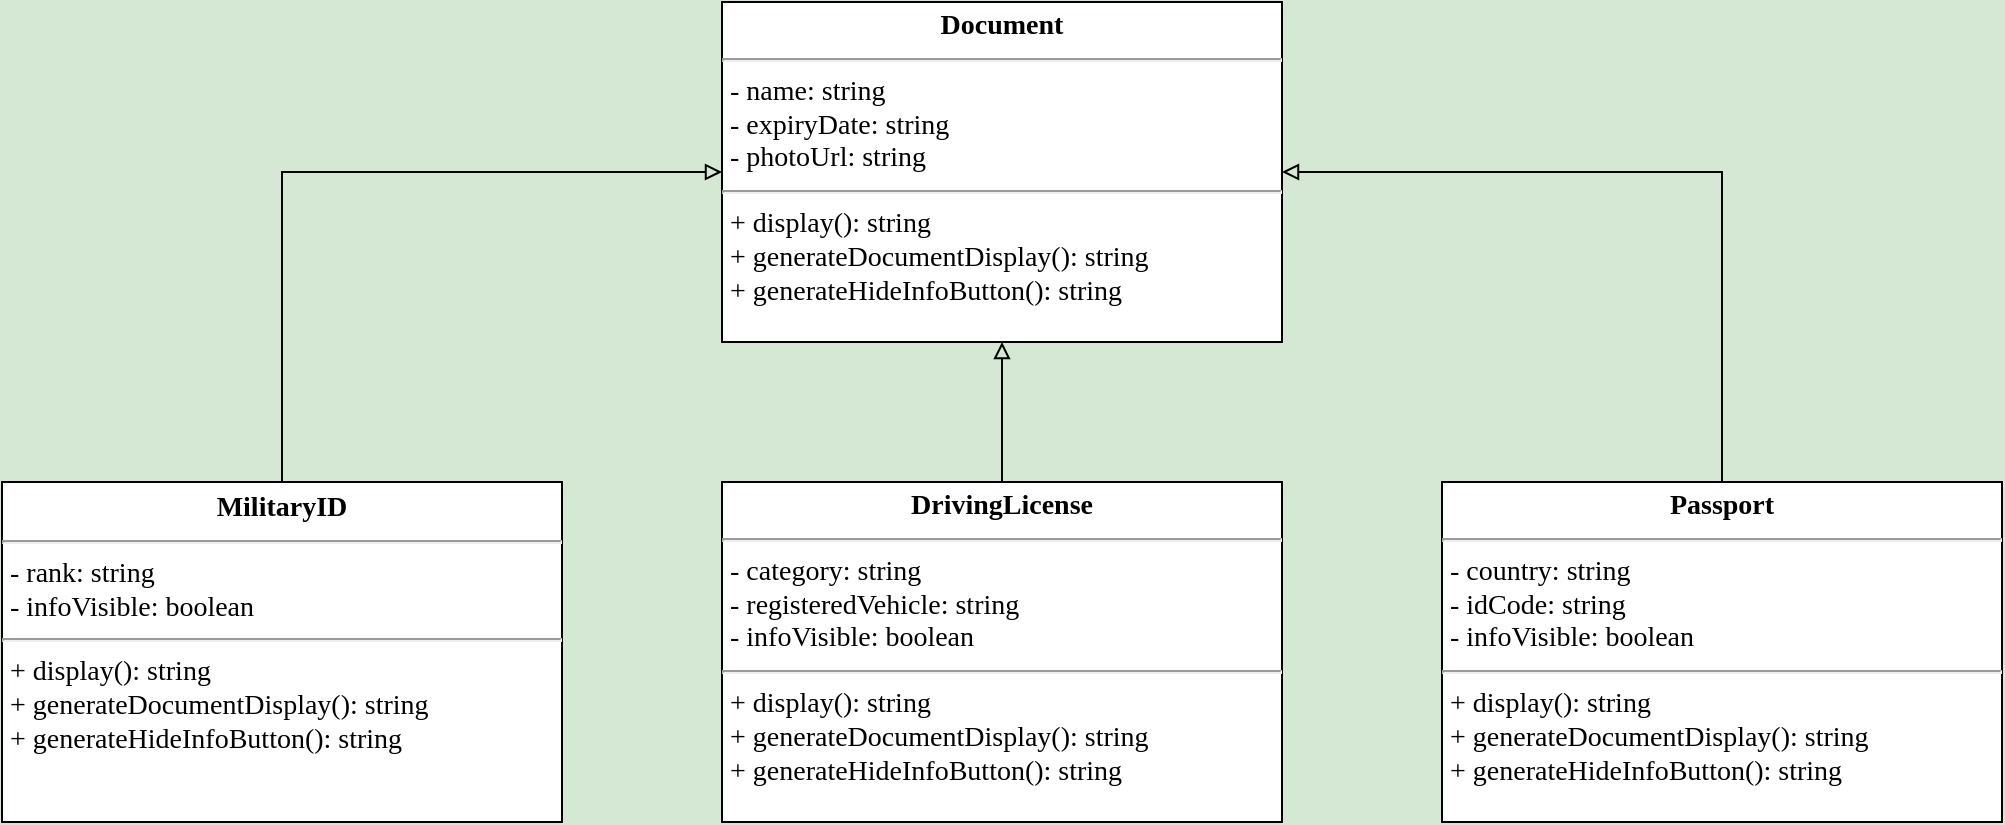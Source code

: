 <mxfile version="23.1.5" type="device">
  <diagram name="Page-1" id="e7e014a7-5840-1c2e-5031-d8a46d1fe8dd">
    <mxGraphModel dx="2256" dy="1258" grid="0" gridSize="10" guides="1" tooltips="1" connect="1" arrows="1" fold="1" page="1" pageScale="1" pageWidth="1169" pageHeight="826" background="#D5E8D4" math="0" shadow="0">
      <root>
        <mxCell id="0" />
        <mxCell id="1" parent="0" />
        <mxCell id="qBMpWmfvpztBvmZg528A-44" value="&lt;p style=&quot;margin: 4px 0px 0px; text-align: center; font-size: 14px;&quot;&gt;&lt;b style=&quot;border-color: var(--border-color); font-size: 14px;&quot;&gt;Document&lt;/b&gt;&lt;/p&gt;&lt;hr style=&quot;font-size: 14px;&quot;&gt;&lt;p style=&quot;border-color: var(--border-color); margin: 0px 0px 0px 4px; font-size: 14px;&quot;&gt;- name: string&lt;/p&gt;&lt;p style=&quot;border-color: var(--border-color); margin: 0px 0px 0px 4px; font-size: 14px;&quot;&gt;- expiryDate: string&lt;/p&gt;&lt;p style=&quot;border-color: var(--border-color); margin: 0px 0px 0px 4px; font-size: 14px;&quot;&gt;- photoUrl: string&lt;/p&gt;&lt;hr style=&quot;font-size: 14px;&quot;&gt;&lt;p style=&quot;border-color: var(--border-color); margin: 0px 0px 0px 4px; font-size: 14px;&quot;&gt;+&amp;nbsp;display(): string&lt;/p&gt;&lt;p style=&quot;border-color: var(--border-color); margin: 0px 0px 0px 4px; font-size: 14px;&quot;&gt;+&amp;nbsp;generateDocumentDisplay(): string&lt;br style=&quot;border-color: var(--border-color); font-size: 14px;&quot;&gt;&lt;/p&gt;&lt;p style=&quot;border-color: var(--border-color); margin: 0px 0px 0px 4px; font-size: 14px;&quot;&gt;+ generateHideInfoButton(): string&lt;/p&gt;" style="verticalAlign=top;align=left;overflow=fill;html=1;whiteSpace=wrap;fontFamily=Times New Roman;fontSize=14;" vertex="1" parent="1">
          <mxGeometry x="435" y="208" width="280" height="170" as="geometry" />
        </mxCell>
        <mxCell id="qBMpWmfvpztBvmZg528A-56" style="edgeStyle=orthogonalEdgeStyle;rounded=0;orthogonalLoop=1;jettySize=auto;html=1;exitX=0.5;exitY=0;exitDx=0;exitDy=0;entryX=1;entryY=0.5;entryDx=0;entryDy=0;endArrow=block;endFill=0;" edge="1" parent="1" source="qBMpWmfvpztBvmZg528A-45" target="qBMpWmfvpztBvmZg528A-44">
          <mxGeometry relative="1" as="geometry" />
        </mxCell>
        <mxCell id="qBMpWmfvpztBvmZg528A-45" value="&lt;p style=&quot;margin: 4px 0px 0px; text-align: center; font-size: 14px;&quot;&gt;&lt;b&gt;Passport&lt;/b&gt;&lt;br&gt;&lt;/p&gt;&lt;hr style=&quot;font-size: 14px;&quot;&gt;&lt;p style=&quot;border-color: var(--border-color); margin: 0px 0px 0px 4px; font-size: 14px;&quot;&gt;-&amp;nbsp;country: string&lt;/p&gt;&lt;p style=&quot;border-color: var(--border-color); margin: 0px 0px 0px 4px; font-size: 14px;&quot;&gt;-&amp;nbsp;idCode: string&lt;/p&gt;&lt;p style=&quot;border-color: var(--border-color); margin: 0px 0px 0px 4px; font-size: 14px;&quot;&gt;-&amp;nbsp;infoVisible: boolean&lt;/p&gt;&lt;hr style=&quot;font-size: 14px;&quot;&gt;&lt;p style=&quot;border-color: var(--border-color); margin: 0px 0px 0px 4px; font-size: 14px;&quot;&gt;+&amp;nbsp;display(): string&lt;/p&gt;&lt;p style=&quot;border-color: var(--border-color); margin: 0px 0px 0px 4px; font-size: 14px;&quot;&gt;+&amp;nbsp;generateDocumentDisplay(): string&lt;br style=&quot;border-color: var(--border-color); font-size: 14px;&quot;&gt;&lt;/p&gt;&lt;p style=&quot;border-color: var(--border-color); margin: 0px 0px 0px 4px; font-size: 14px;&quot;&gt;+ generateHideInfoButton(): string&lt;/p&gt;" style="verticalAlign=top;align=left;overflow=fill;html=1;whiteSpace=wrap;fontFamily=Times New Roman;fontSize=14;" vertex="1" parent="1">
          <mxGeometry x="795" y="448" width="280" height="170" as="geometry" />
        </mxCell>
        <mxCell id="qBMpWmfvpztBvmZg528A-55" style="edgeStyle=orthogonalEdgeStyle;rounded=0;orthogonalLoop=1;jettySize=auto;html=1;exitX=0.5;exitY=0;exitDx=0;exitDy=0;entryX=0.5;entryY=1;entryDx=0;entryDy=0;endArrow=block;endFill=0;" edge="1" parent="1" source="qBMpWmfvpztBvmZg528A-46" target="qBMpWmfvpztBvmZg528A-44">
          <mxGeometry relative="1" as="geometry" />
        </mxCell>
        <mxCell id="qBMpWmfvpztBvmZg528A-46" value="&lt;p style=&quot;margin: 4px 0px 0px; text-align: center; font-size: 14px;&quot;&gt;&lt;b&gt;DrivingLicense&lt;/b&gt;&lt;br&gt;&lt;/p&gt;&lt;hr style=&quot;font-size: 14px;&quot;&gt;&lt;p style=&quot;border-color: var(--border-color); margin: 0px 0px 0px 4px; font-size: 14px;&quot;&gt;-&amp;nbsp;category: string&lt;/p&gt;&lt;p style=&quot;border-color: var(--border-color); margin: 0px 0px 0px 4px; font-size: 14px;&quot;&gt;-&amp;nbsp;registeredVehicle: string&lt;/p&gt;&lt;p style=&quot;border-color: var(--border-color); margin: 0px 0px 0px 4px; font-size: 14px;&quot;&gt;-&amp;nbsp;infoVisible: boolean&lt;/p&gt;&lt;hr style=&quot;font-size: 14px;&quot;&gt;&lt;p style=&quot;border-color: var(--border-color); margin: 0px 0px 0px 4px; font-size: 14px;&quot;&gt;+&amp;nbsp;display(): string&lt;/p&gt;&lt;p style=&quot;border-color: var(--border-color); margin: 0px 0px 0px 4px; font-size: 14px;&quot;&gt;+&amp;nbsp;generateDocumentDisplay(): string&lt;br style=&quot;border-color: var(--border-color); font-size: 14px;&quot;&gt;&lt;/p&gt;&lt;p style=&quot;border-color: var(--border-color); margin: 0px 0px 0px 4px; font-size: 14px;&quot;&gt;+ generateHideInfoButton(): string&lt;/p&gt;" style="verticalAlign=top;align=left;overflow=fill;html=1;whiteSpace=wrap;fontFamily=Times New Roman;fontSize=14;" vertex="1" parent="1">
          <mxGeometry x="435" y="448" width="280" height="170" as="geometry" />
        </mxCell>
        <mxCell id="qBMpWmfvpztBvmZg528A-54" style="edgeStyle=orthogonalEdgeStyle;rounded=0;orthogonalLoop=1;jettySize=auto;html=1;exitX=0.5;exitY=0;exitDx=0;exitDy=0;entryX=0;entryY=0.5;entryDx=0;entryDy=0;endArrow=block;endFill=0;" edge="1" parent="1" source="qBMpWmfvpztBvmZg528A-47" target="qBMpWmfvpztBvmZg528A-44">
          <mxGeometry relative="1" as="geometry" />
        </mxCell>
        <mxCell id="qBMpWmfvpztBvmZg528A-47" value="&lt;p style=&quot;margin: 4px 0px 0px; text-align: center; font-size: 14px;&quot;&gt;&lt;b&gt;MilitaryID&lt;/b&gt;&lt;span style=&quot;color: rgb(255, 255, 255); font-family: &amp;quot;Söhne Mono&amp;quot;, Monaco, &amp;quot;Andale Mono&amp;quot;, &amp;quot;Ubuntu Mono&amp;quot;, monospace; text-align: left; background-color: rgb(13, 13, 13);&quot;&gt;  &lt;/span&gt;&lt;br&gt;&lt;/p&gt;&lt;hr style=&quot;font-size: 14px;&quot;&gt;&lt;p style=&quot;border-color: var(--border-color); margin: 0px 0px 0px 4px; font-size: 14px;&quot;&gt;-&amp;nbsp;rank: string&lt;/p&gt;&lt;p style=&quot;border-color: var(--border-color); margin: 0px 0px 0px 4px; font-size: 14px;&quot;&gt;&lt;span style=&quot;background-color: initial;&quot;&gt;-&amp;nbsp;infoVisible: boolean&lt;/span&gt;&lt;/p&gt;&lt;hr style=&quot;font-size: 14px;&quot;&gt;&lt;p style=&quot;border-color: var(--border-color); margin: 0px 0px 0px 4px; font-size: 14px;&quot;&gt;+&amp;nbsp;display(): string&lt;/p&gt;&lt;p style=&quot;border-color: var(--border-color); margin: 0px 0px 0px 4px; font-size: 14px;&quot;&gt;+&amp;nbsp;generateDocumentDisplay(): string&lt;br style=&quot;border-color: var(--border-color); font-size: 14px;&quot;&gt;&lt;/p&gt;&lt;p style=&quot;border-color: var(--border-color); margin: 0px 0px 0px 4px; font-size: 14px;&quot;&gt;+ generateHideInfoButton(): string&lt;/p&gt;" style="verticalAlign=top;align=left;overflow=fill;html=1;whiteSpace=wrap;fontFamily=Times New Roman;fontSize=14;" vertex="1" parent="1">
          <mxGeometry x="75" y="448" width="280" height="170" as="geometry" />
        </mxCell>
      </root>
    </mxGraphModel>
  </diagram>
</mxfile>
